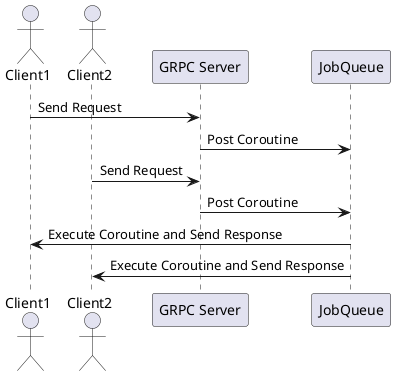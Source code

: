 @startuml
actor Client1
actor Client2
participant "GRPC Server" as G
participant "JobQueue" as JQ
Client1 -> G: Send Request
G -> JQ : Post Coroutine
Client2 -> G: Send Request
G -> JQ : Post Coroutine
JQ -> Client1 : Execute Coroutine and Send Response
JQ -> Client2 : Execute Coroutine and Send Response
@enduml

